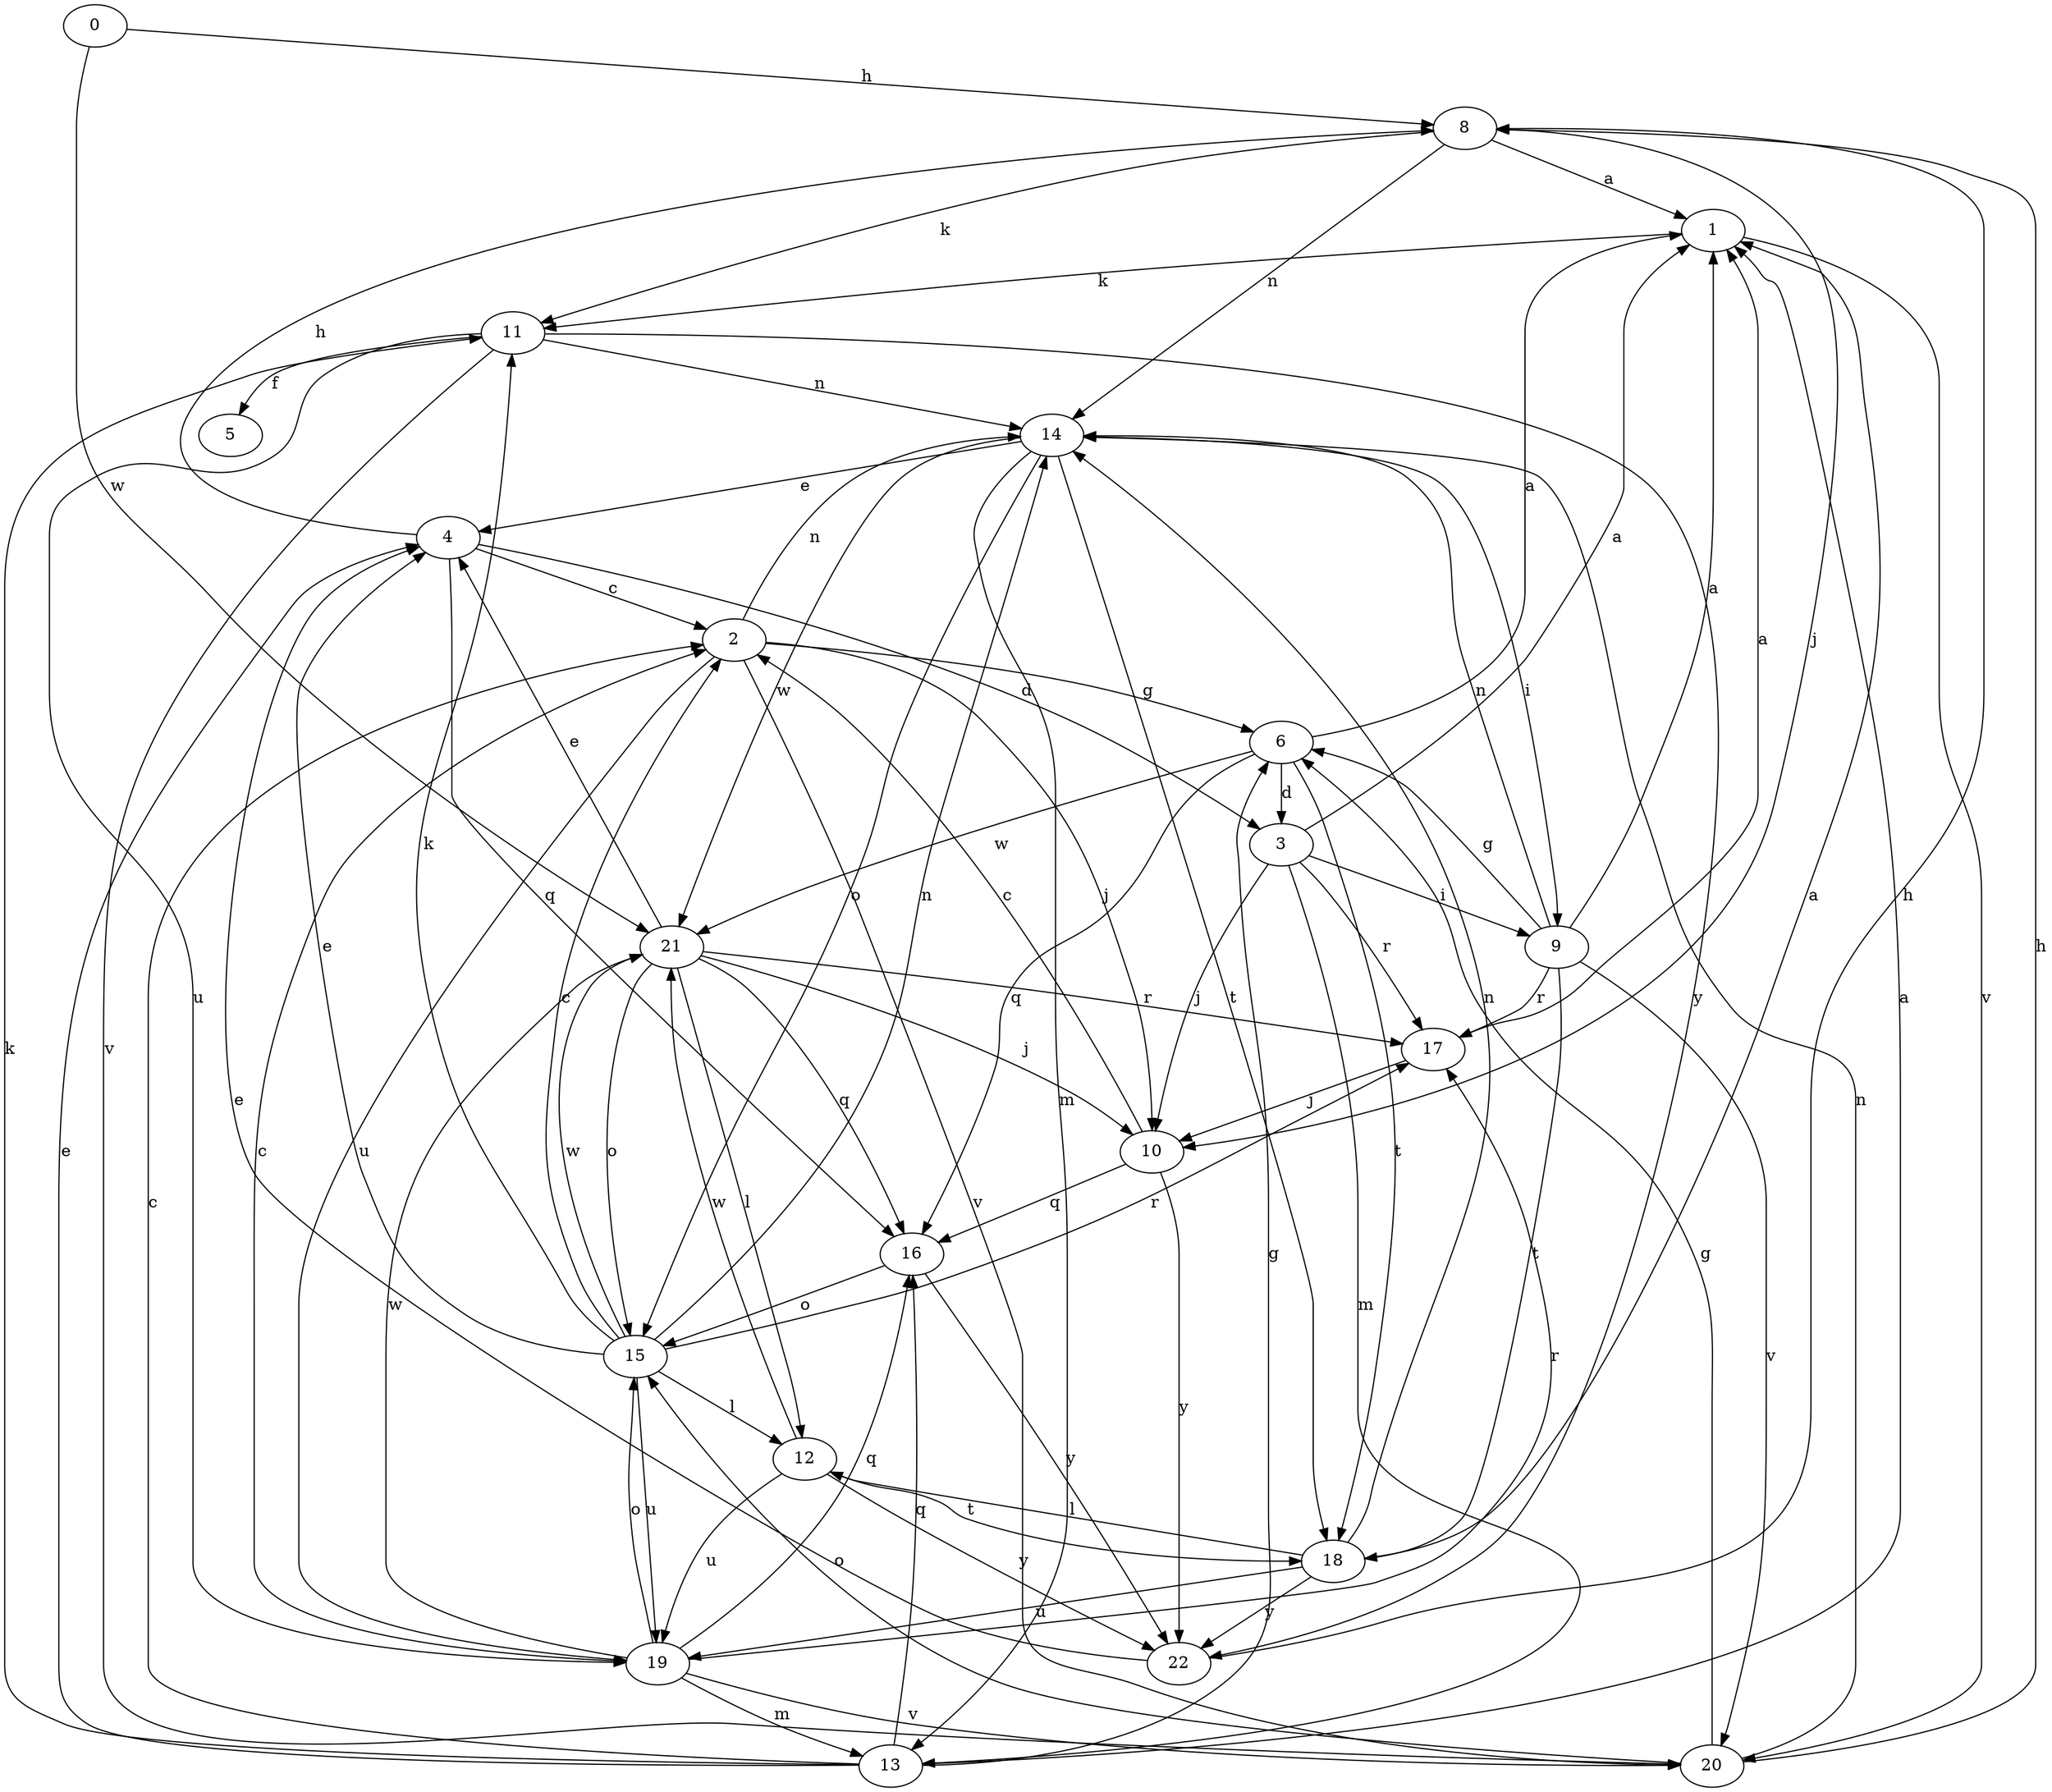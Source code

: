 strict digraph  {
0;
1;
2;
3;
4;
5;
6;
8;
9;
10;
11;
12;
13;
14;
15;
16;
17;
18;
19;
20;
21;
22;
0 -> 8  [label=h];
0 -> 21  [label=w];
1 -> 11  [label=k];
1 -> 20  [label=v];
2 -> 6  [label=g];
2 -> 10  [label=j];
2 -> 14  [label=n];
2 -> 19  [label=u];
2 -> 20  [label=v];
3 -> 1  [label=a];
3 -> 9  [label=i];
3 -> 10  [label=j];
3 -> 13  [label=m];
3 -> 17  [label=r];
4 -> 2  [label=c];
4 -> 3  [label=d];
4 -> 8  [label=h];
4 -> 16  [label=q];
6 -> 1  [label=a];
6 -> 3  [label=d];
6 -> 16  [label=q];
6 -> 18  [label=t];
6 -> 21  [label=w];
8 -> 1  [label=a];
8 -> 10  [label=j];
8 -> 11  [label=k];
8 -> 14  [label=n];
9 -> 1  [label=a];
9 -> 6  [label=g];
9 -> 14  [label=n];
9 -> 17  [label=r];
9 -> 18  [label=t];
9 -> 20  [label=v];
10 -> 2  [label=c];
10 -> 16  [label=q];
10 -> 22  [label=y];
11 -> 5  [label=f];
11 -> 14  [label=n];
11 -> 19  [label=u];
11 -> 20  [label=v];
11 -> 22  [label=y];
12 -> 18  [label=t];
12 -> 19  [label=u];
12 -> 21  [label=w];
12 -> 22  [label=y];
13 -> 1  [label=a];
13 -> 2  [label=c];
13 -> 4  [label=e];
13 -> 6  [label=g];
13 -> 11  [label=k];
13 -> 16  [label=q];
14 -> 4  [label=e];
14 -> 9  [label=i];
14 -> 13  [label=m];
14 -> 15  [label=o];
14 -> 18  [label=t];
14 -> 21  [label=w];
15 -> 2  [label=c];
15 -> 4  [label=e];
15 -> 11  [label=k];
15 -> 12  [label=l];
15 -> 14  [label=n];
15 -> 17  [label=r];
15 -> 19  [label=u];
15 -> 21  [label=w];
16 -> 15  [label=o];
16 -> 22  [label=y];
17 -> 1  [label=a];
17 -> 10  [label=j];
18 -> 1  [label=a];
18 -> 12  [label=l];
18 -> 14  [label=n];
18 -> 19  [label=u];
18 -> 22  [label=y];
19 -> 2  [label=c];
19 -> 13  [label=m];
19 -> 15  [label=o];
19 -> 16  [label=q];
19 -> 17  [label=r];
19 -> 20  [label=v];
19 -> 21  [label=w];
20 -> 6  [label=g];
20 -> 8  [label=h];
20 -> 14  [label=n];
20 -> 15  [label=o];
21 -> 4  [label=e];
21 -> 10  [label=j];
21 -> 12  [label=l];
21 -> 15  [label=o];
21 -> 16  [label=q];
21 -> 17  [label=r];
22 -> 4  [label=e];
22 -> 8  [label=h];
}
